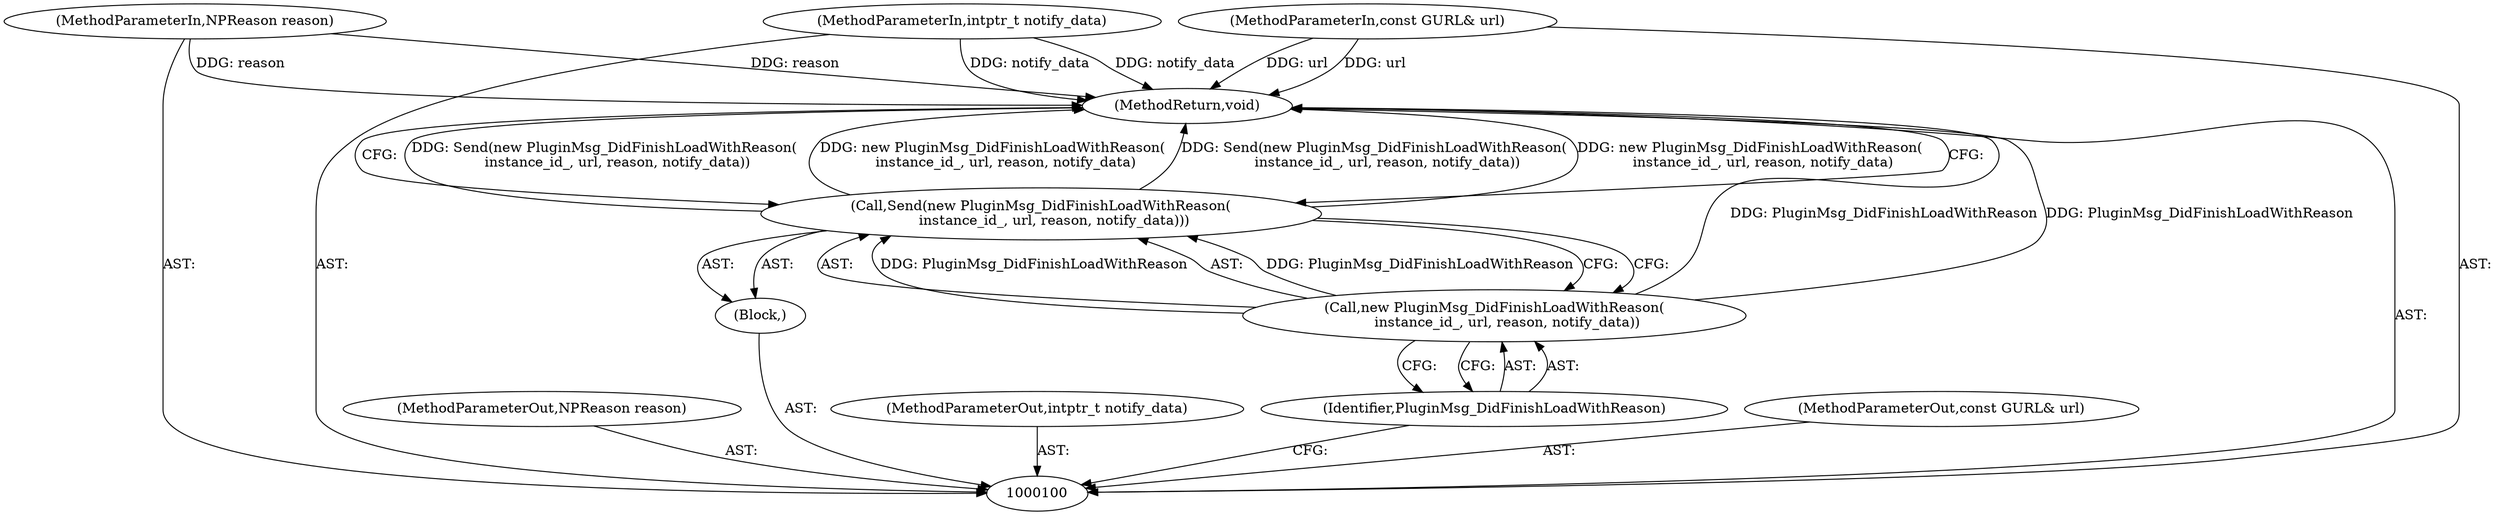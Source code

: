 digraph "1_Chrome_ea3d1d84be3d6f97bf50e76511c9e26af6895533_13" {
"1000108" [label="(MethodReturn,void)"];
"1000102" [label="(MethodParameterIn,NPReason reason)"];
"1000124" [label="(MethodParameterOut,NPReason reason)"];
"1000103" [label="(MethodParameterIn,intptr_t notify_data)"];
"1000125" [label="(MethodParameterOut,intptr_t notify_data)"];
"1000101" [label="(MethodParameterIn,const GURL& url)"];
"1000123" [label="(MethodParameterOut,const GURL& url)"];
"1000104" [label="(Block,)"];
"1000107" [label="(Identifier,PluginMsg_DidFinishLoadWithReason)"];
"1000105" [label="(Call,Send(new PluginMsg_DidFinishLoadWithReason(\n      instance_id_, url, reason, notify_data)))"];
"1000106" [label="(Call,new PluginMsg_DidFinishLoadWithReason(\n      instance_id_, url, reason, notify_data))"];
"1000108" -> "1000100"  [label="AST: "];
"1000108" -> "1000105"  [label="CFG: "];
"1000106" -> "1000108"  [label="DDG: PluginMsg_DidFinishLoadWithReason"];
"1000105" -> "1000108"  [label="DDG: Send(new PluginMsg_DidFinishLoadWithReason(\n      instance_id_, url, reason, notify_data))"];
"1000105" -> "1000108"  [label="DDG: new PluginMsg_DidFinishLoadWithReason(\n      instance_id_, url, reason, notify_data)"];
"1000103" -> "1000108"  [label="DDG: notify_data"];
"1000102" -> "1000108"  [label="DDG: reason"];
"1000101" -> "1000108"  [label="DDG: url"];
"1000102" -> "1000100"  [label="AST: "];
"1000102" -> "1000108"  [label="DDG: reason"];
"1000124" -> "1000100"  [label="AST: "];
"1000103" -> "1000100"  [label="AST: "];
"1000103" -> "1000108"  [label="DDG: notify_data"];
"1000125" -> "1000100"  [label="AST: "];
"1000101" -> "1000100"  [label="AST: "];
"1000101" -> "1000108"  [label="DDG: url"];
"1000123" -> "1000100"  [label="AST: "];
"1000104" -> "1000100"  [label="AST: "];
"1000105" -> "1000104"  [label="AST: "];
"1000107" -> "1000106"  [label="AST: "];
"1000107" -> "1000100"  [label="CFG: "];
"1000106" -> "1000107"  [label="CFG: "];
"1000105" -> "1000104"  [label="AST: "];
"1000105" -> "1000106"  [label="CFG: "];
"1000106" -> "1000105"  [label="AST: "];
"1000108" -> "1000105"  [label="CFG: "];
"1000105" -> "1000108"  [label="DDG: Send(new PluginMsg_DidFinishLoadWithReason(\n      instance_id_, url, reason, notify_data))"];
"1000105" -> "1000108"  [label="DDG: new PluginMsg_DidFinishLoadWithReason(\n      instance_id_, url, reason, notify_data)"];
"1000106" -> "1000105"  [label="DDG: PluginMsg_DidFinishLoadWithReason"];
"1000106" -> "1000105"  [label="AST: "];
"1000106" -> "1000107"  [label="CFG: "];
"1000107" -> "1000106"  [label="AST: "];
"1000105" -> "1000106"  [label="CFG: "];
"1000106" -> "1000108"  [label="DDG: PluginMsg_DidFinishLoadWithReason"];
"1000106" -> "1000105"  [label="DDG: PluginMsg_DidFinishLoadWithReason"];
}
